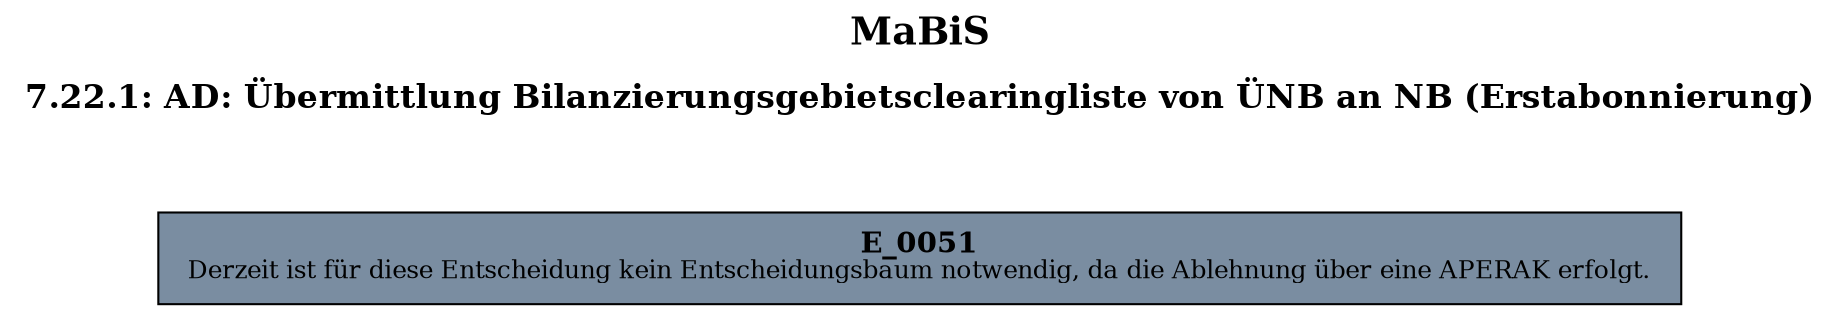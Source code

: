digraph D {
    labelloc="t";
    label=<<B><FONT POINT-SIZE="18">MaBiS</FONT></B><BR/><BR/><B><FONT POINT-SIZE="16">7.22.1: AD: Übermittlung Bilanzierungsgebietsclearingliste von ÜNB an NB (Erstabonnierung)</FONT></B><BR/><BR/><BR/><BR/>>;
    ratio="compress";
    concentrate=true;
    pack=true;
    rankdir=TB;
    packmode="array";
    size="20,20";
    "Empty" [margin="0.2,0.12", shape=box, style=filled, fillcolor="#7a8da1", label=<<B>E_0051</B><BR align="center"/><FONT point-size="12">Derzeit ist für diese Entscheidung kein Entscheidungsbaum notwendig, da die Ablehnung über eine APERAK erfolgt.</FONT><BR align="center"/>>];


    bgcolor="transparent";
}